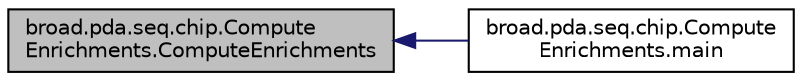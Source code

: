 digraph "broad.pda.seq.chip.ComputeEnrichments.ComputeEnrichments"
{
  edge [fontname="Helvetica",fontsize="10",labelfontname="Helvetica",labelfontsize="10"];
  node [fontname="Helvetica",fontsize="10",shape=record];
  rankdir="LR";
  Node1 [label="broad.pda.seq.chip.Compute\lEnrichments.ComputeEnrichments",height=0.2,width=0.4,color="black", fillcolor="grey75", style="filled" fontcolor="black"];
  Node1 -> Node2 [dir="back",color="midnightblue",fontsize="10",style="solid",fontname="Helvetica"];
  Node2 [label="broad.pda.seq.chip.Compute\lEnrichments.main",height=0.2,width=0.4,color="black", fillcolor="white", style="filled",URL="$classbroad_1_1pda_1_1seq_1_1chip_1_1_compute_enrichments.html#a66af445380fc238ba17b49be109f4bd7"];
}
